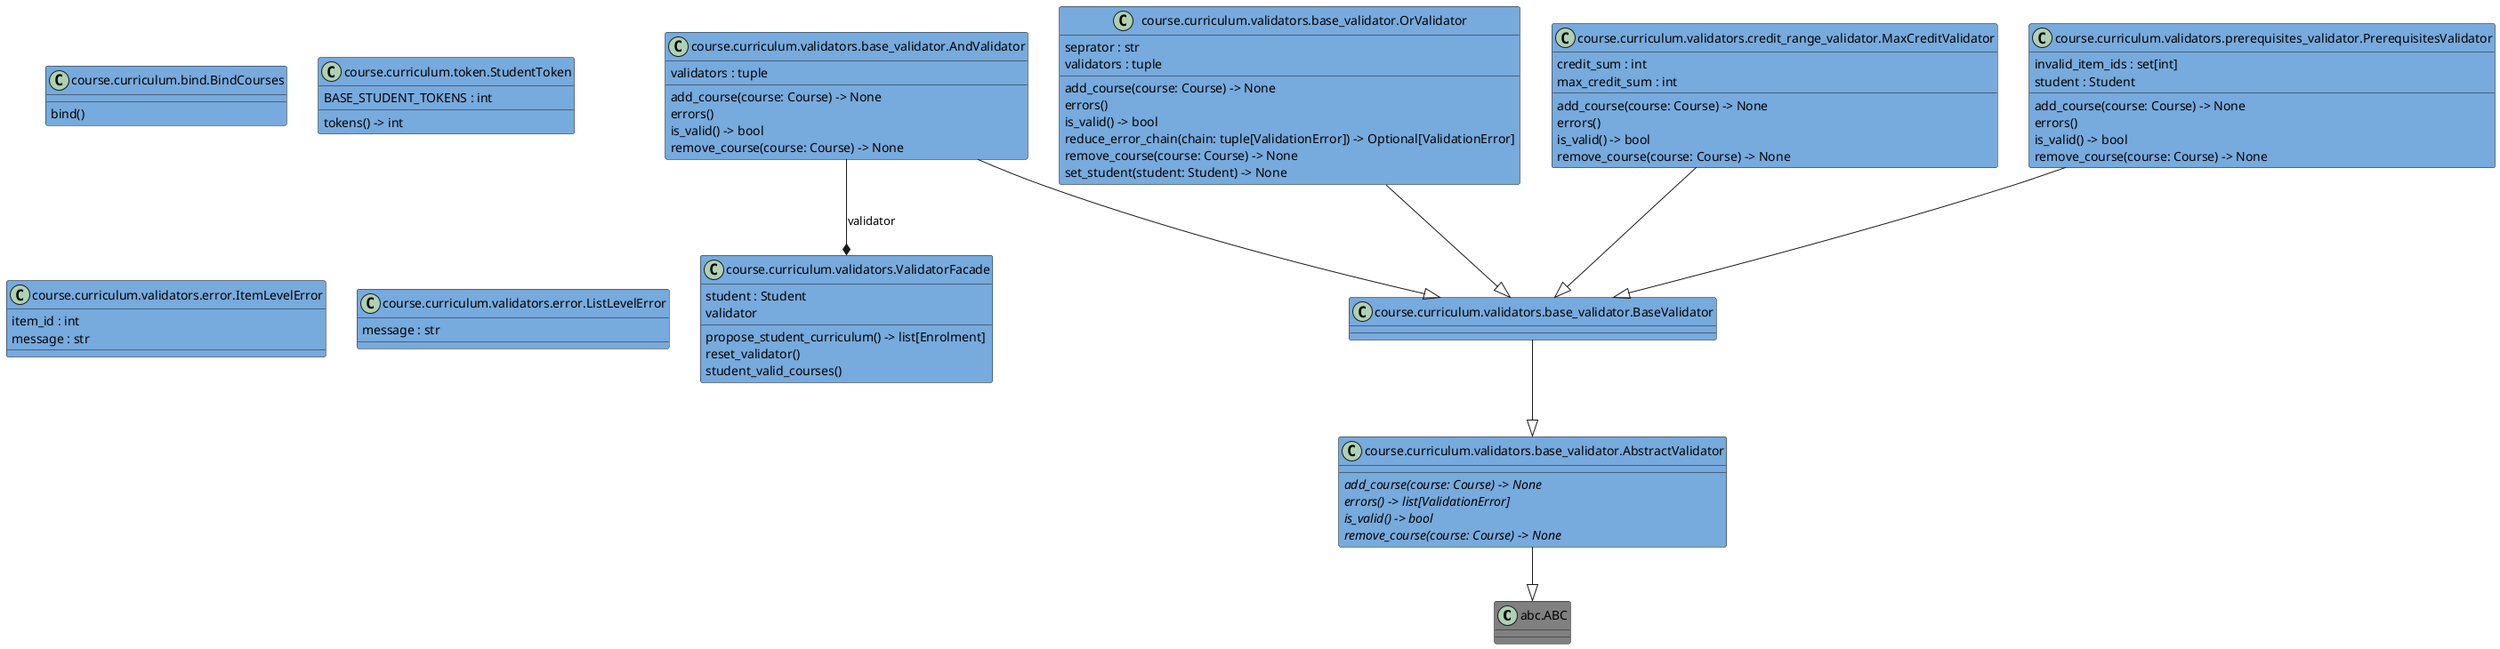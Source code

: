 @startuml classes
set namespaceSeparator none
class "abc.ABC" as abc.ABC #grey {
}
class "course.curriculum.bind.BindCourses" as course.curriculum.bind.BindCourses #77AADD {
  bind()
}
class "course.curriculum.token.StudentToken" as course.curriculum.token.StudentToken #77AADD {
  BASE_STUDENT_TOKENS : int
  tokens() -> int
}
class "course.curriculum.validators.ValidatorFacade" as course.curriculum.validators.ValidatorFacade #77AADD {
  student : Student
  validator
  propose_student_curriculum() -> list[Enrolment]
  reset_validator()
  student_valid_courses()
}
class "course.curriculum.validators.base_validator.AbstractValidator" as course.curriculum.validators.base_validator.AbstractValidator #77AADD {
  {abstract}add_course(course: Course) -> None
  {abstract}errors() -> list[ValidationError]
  {abstract}is_valid() -> bool
  {abstract}remove_course(course: Course) -> None
}
class "course.curriculum.validators.base_validator.AndValidator" as course.curriculum.validators.base_validator.AndValidator #77AADD {
  validators : tuple
  add_course(course: Course) -> None
  errors()
  is_valid() -> bool
  remove_course(course: Course) -> None
}
class "course.curriculum.validators.base_validator.BaseValidator" as course.curriculum.validators.base_validator.BaseValidator #77AADD {
}
class "course.curriculum.validators.base_validator.OrValidator" as course.curriculum.validators.base_validator.OrValidator #77AADD {
  seprator : str
  validators : tuple
  add_course(course: Course) -> None
  errors()
  is_valid() -> bool
  reduce_error_chain(chain: tuple[ValidationError]) -> Optional[ValidationError]
  remove_course(course: Course) -> None
  set_student(student: Student) -> None
}
class "course.curriculum.validators.credit_range_validator.MaxCreditValidator" as course.curriculum.validators.credit_range_validator.MaxCreditValidator #77AADD {
  credit_sum : int
  max_credit_sum : int
  add_course(course: Course) -> None
  errors()
  is_valid() -> bool
  remove_course(course: Course) -> None
}
class "course.curriculum.validators.error.ItemLevelError" as course.curriculum.validators.error.ItemLevelError #77AADD {
  item_id : int
  message : str
}
class "course.curriculum.validators.error.ListLevelError" as course.curriculum.validators.error.ListLevelError #77AADD {
  message : str
}
class "course.curriculum.validators.prerequisites_validator.PrerequisitesValidator" as course.curriculum.validators.prerequisites_validator.PrerequisitesValidator #77AADD {
  invalid_item_ids : set[int]
  student : Student
  add_course(course: Course) -> None
  errors()
  is_valid() -> bool
  remove_course(course: Course) -> None
}
course.curriculum.validators.base_validator.AbstractValidator --|> abc.ABC
course.curriculum.validators.base_validator.AndValidator --|> course.curriculum.validators.base_validator.BaseValidator
course.curriculum.validators.base_validator.BaseValidator --|> course.curriculum.validators.base_validator.AbstractValidator
course.curriculum.validators.base_validator.OrValidator --|> course.curriculum.validators.base_validator.BaseValidator
course.curriculum.validators.credit_range_validator.MaxCreditValidator --|> course.curriculum.validators.base_validator.BaseValidator
course.curriculum.validators.prerequisites_validator.PrerequisitesValidator --|> course.curriculum.validators.base_validator.BaseValidator
course.curriculum.validators.base_validator.AndValidator --* course.curriculum.validators.ValidatorFacade : validator
@enduml
